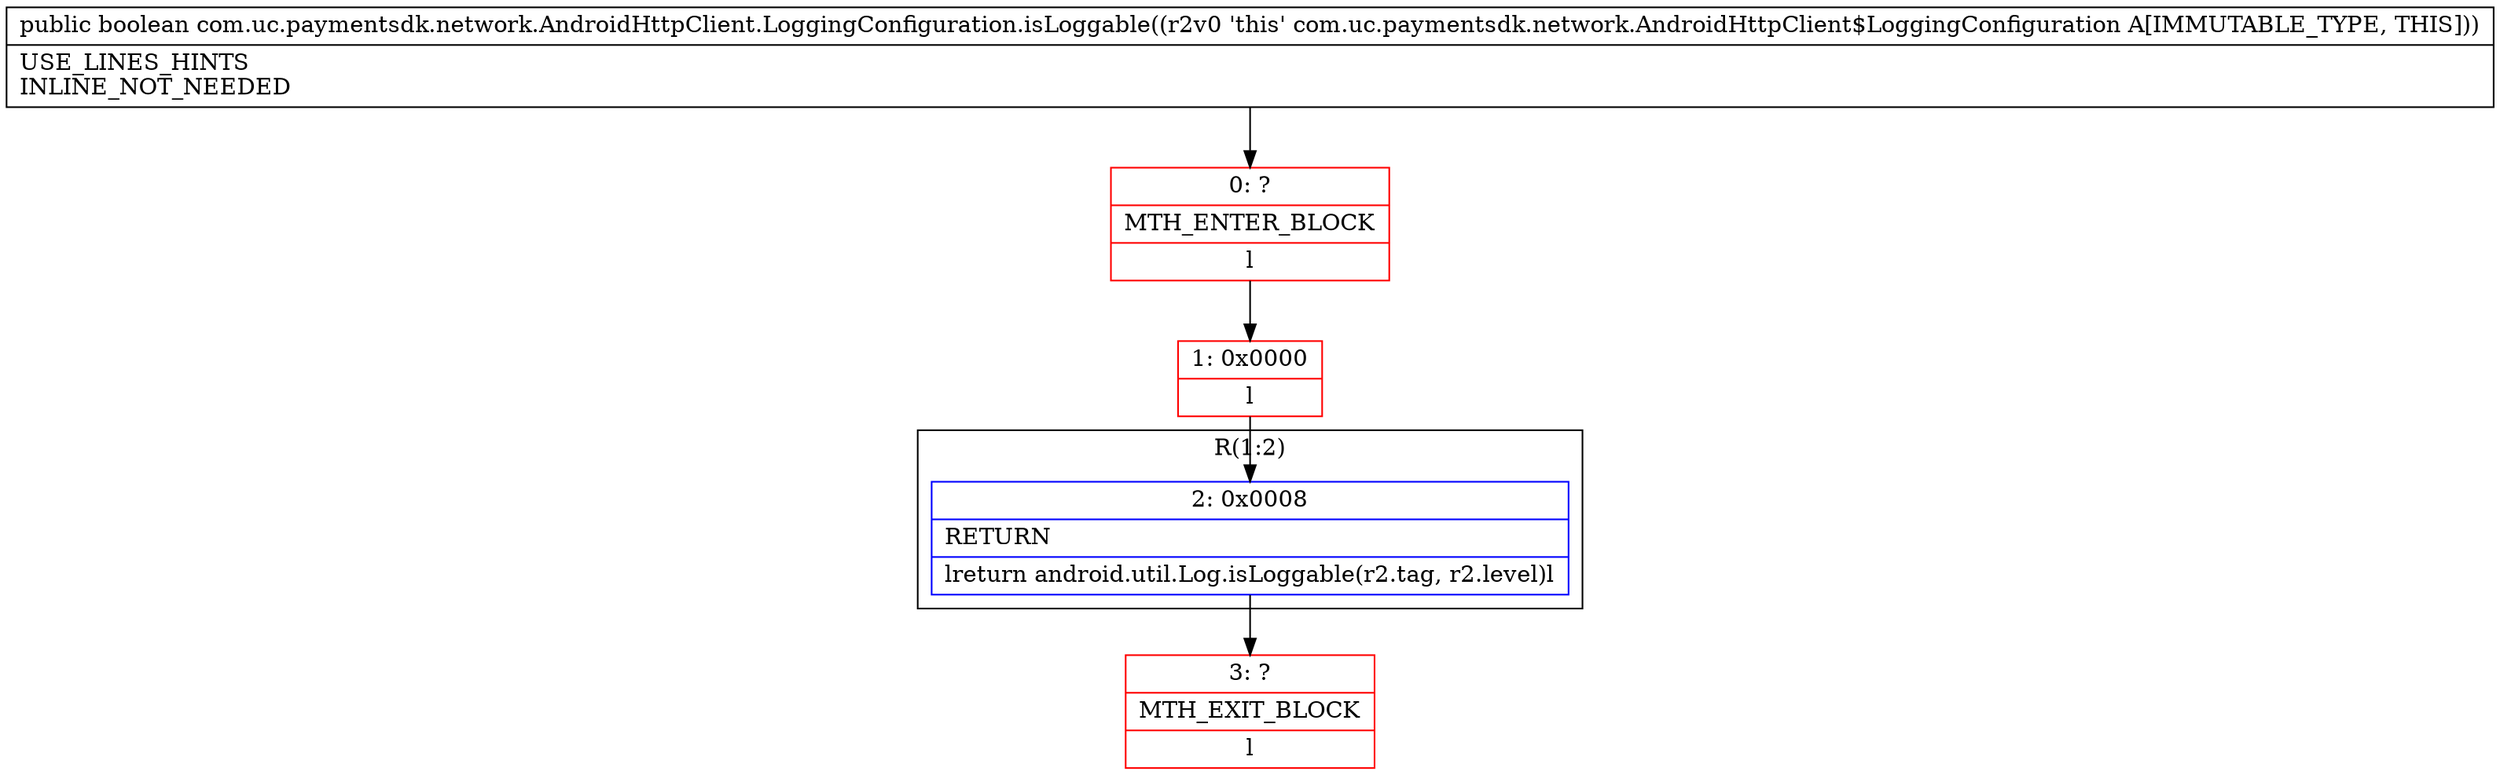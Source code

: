 digraph "CFG forcom.uc.paymentsdk.network.AndroidHttpClient.LoggingConfiguration.isLoggable()Z" {
subgraph cluster_Region_939126591 {
label = "R(1:2)";
node [shape=record,color=blue];
Node_2 [shape=record,label="{2\:\ 0x0008|RETURN\l|lreturn android.util.Log.isLoggable(r2.tag, r2.level)l}"];
}
Node_0 [shape=record,color=red,label="{0\:\ ?|MTH_ENTER_BLOCK\l|l}"];
Node_1 [shape=record,color=red,label="{1\:\ 0x0000|l}"];
Node_3 [shape=record,color=red,label="{3\:\ ?|MTH_EXIT_BLOCK\l|l}"];
MethodNode[shape=record,label="{public boolean com.uc.paymentsdk.network.AndroidHttpClient.LoggingConfiguration.isLoggable((r2v0 'this' com.uc.paymentsdk.network.AndroidHttpClient$LoggingConfiguration A[IMMUTABLE_TYPE, THIS]))  | USE_LINES_HINTS\lINLINE_NOT_NEEDED\l}"];
MethodNode -> Node_0;
Node_2 -> Node_3;
Node_0 -> Node_1;
Node_1 -> Node_2;
}

